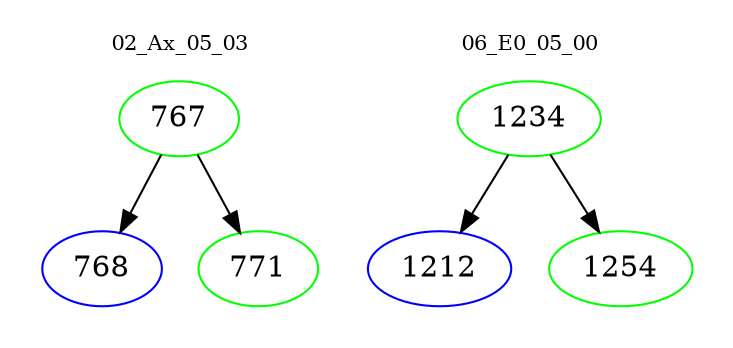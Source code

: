 digraph{
subgraph cluster_0 {
color = white
label = "02_Ax_05_03";
fontsize=10;
T0_767 [label="767", color="green"]
T0_767 -> T0_768 [color="black"]
T0_768 [label="768", color="blue"]
T0_767 -> T0_771 [color="black"]
T0_771 [label="771", color="green"]
}
subgraph cluster_1 {
color = white
label = "06_E0_05_00";
fontsize=10;
T1_1234 [label="1234", color="green"]
T1_1234 -> T1_1212 [color="black"]
T1_1212 [label="1212", color="blue"]
T1_1234 -> T1_1254 [color="black"]
T1_1254 [label="1254", color="green"]
}
}
